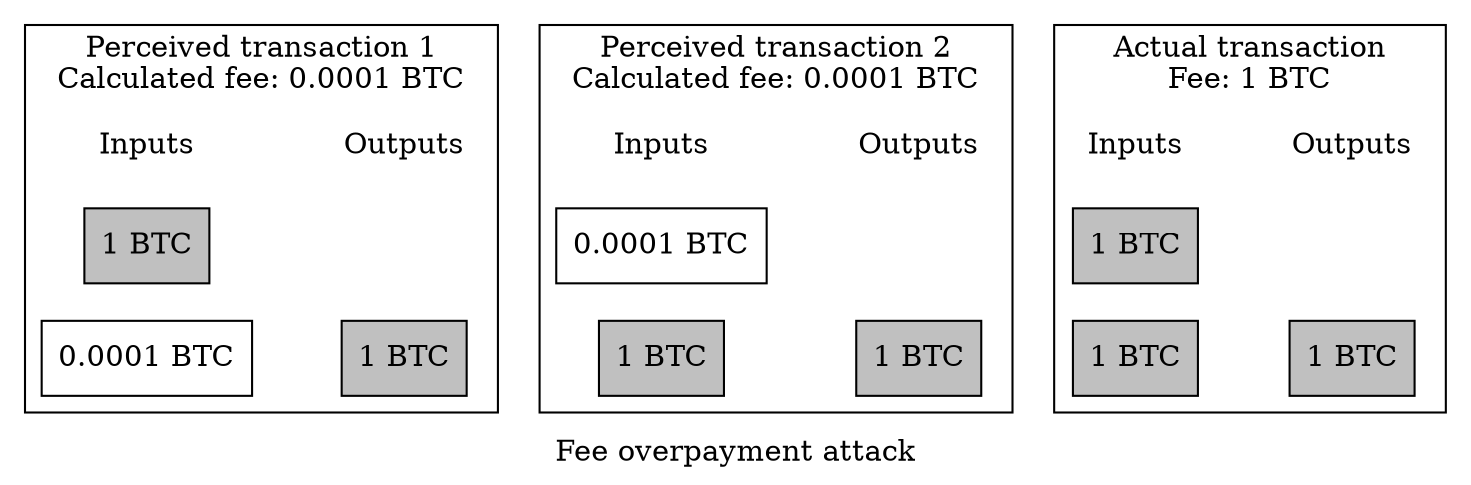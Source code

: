 digraph fake_coinjoin {

rankdir=LR

node [ shape = "box" ];
edge [ style = "invis" ];

subgraph cluster_fake1 {
  fake1_in_label [ label = "Inputs", shape = "none", height=0.1 ];
  fake1_out_label [ label = "Outputs", shape = "none", height=0.1 ];
  fake1_in_mine [ label = "1 BTC", style = "filled", fillcolor = "grey" ]
  fake1_in_other [ label = "0.0001 BTC" ];
  fake1_out_mine [ label = "1 BTC", style = "filled", fillcolor = "grey" ];
  fake1_out_other [ shape = "none", label = "" ];
  fake1_in_mine -> fake1_out_other;
  fake1_in_other -> fake1_out_mine;

  label = "Perceived transaction 1\nCalculated fee: 0.0001 BTC";
}

fake1_out_mine -> fake2_in_mine;
fake1_out_other -> fake2_in_other;

subgraph cluster_fake2 {
  fake2_in_label [ label = "Inputs", shape = "none", height=0.1 ];
  fake2_out_label [ label = "Outputs", shape = "none", height=0.1 ];
  fake2_in_mine [ label = "1 BTC", style = "filled", fillcolor = "grey" ]
  fake2_out_other [ shape = "none", label = "" ];
  fake2_in_other [ label = "0.0001 BTC" ];
  fake2_out_mine [ label = "1 BTC", style = "filled", fillcolor = "grey" ];
  fake2_in_other -> fake2_out_other;
  fake2_in_mine -> fake2_out_mine;

  label = "Perceived transaction 2\nCalculated fee: 0.0001 BTC";
}

fake2_out_mine -> actual_in_mine1;
fake2_out_other -> actual_in_mine2;

subgraph cluster_actual {
  actual_in_label [ label = "Inputs", shape = "none", height=0.1 ];
  actual_out_label [ label = "Outputs", shape = "none", height=0.1 ];
  actual_in_mine1 [ label = "1 BTC", style = "filled", fillcolor = "grey" ]
  actual_out_other [ shape = "none", label = "" ];
  actual_in_mine2 [ label = "1 BTC", style = "filled", fillcolor = "grey"];
  actual_out_mine [ label = "1 BTC", style = "filled", fillcolor = "grey" ];
  actual_in_mine1 -> actual_out_mine;
  actual_in_mine2 -> actual_out_other;

  label = "Actual transaction\nFee: 1 BTC";
}

fake1_in_label -> fake1_out_label -> fake2_in_label -> fake2_out_label -> actual_in_label -> actual_out_label;

label = "Fee overpayment attack"
}
